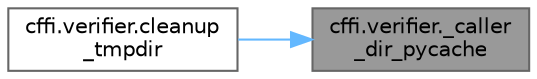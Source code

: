 digraph "cffi.verifier._caller_dir_pycache"
{
 // LATEX_PDF_SIZE
  bgcolor="transparent";
  edge [fontname=Helvetica,fontsize=10,labelfontname=Helvetica,labelfontsize=10];
  node [fontname=Helvetica,fontsize=10,shape=box,height=0.2,width=0.4];
  rankdir="RL";
  Node1 [id="Node000001",label="cffi.verifier._caller\l_dir_pycache",height=0.2,width=0.4,color="gray40", fillcolor="grey60", style="filled", fontcolor="black",tooltip=" "];
  Node1 -> Node2 [id="edge1_Node000001_Node000002",dir="back",color="steelblue1",style="solid",tooltip=" "];
  Node2 [id="Node000002",label="cffi.verifier.cleanup\l_tmpdir",height=0.2,width=0.4,color="grey40", fillcolor="white", style="filled",URL="$namespacecffi_1_1verifier.html#ad8503601579c32db54abb53df428f04d",tooltip=" "];
}
